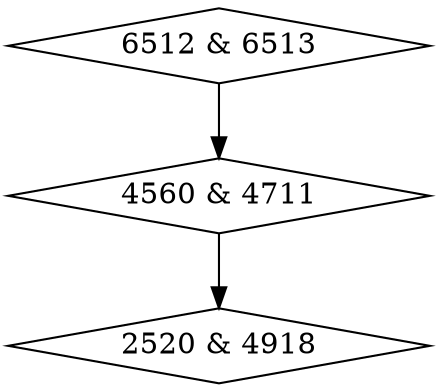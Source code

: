 digraph {
0 [label = "2520 & 4918", shape = diamond];
1 [label = "4560 & 4711", shape = diamond];
2 [label = "6512 & 6513", shape = diamond];
1->0;
2->1;
}
